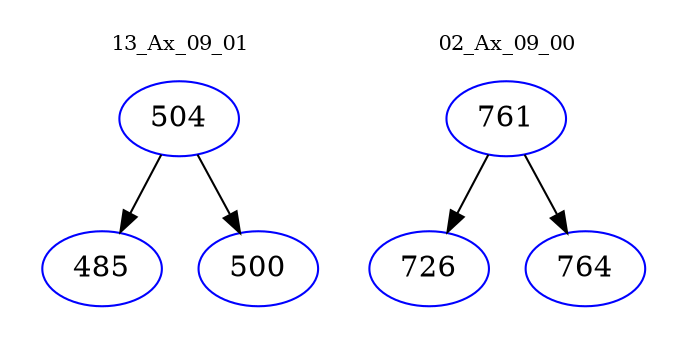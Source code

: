 digraph{
subgraph cluster_0 {
color = white
label = "13_Ax_09_01";
fontsize=10;
T0_504 [label="504", color="blue"]
T0_504 -> T0_485 [color="black"]
T0_485 [label="485", color="blue"]
T0_504 -> T0_500 [color="black"]
T0_500 [label="500", color="blue"]
}
subgraph cluster_1 {
color = white
label = "02_Ax_09_00";
fontsize=10;
T1_761 [label="761", color="blue"]
T1_761 -> T1_726 [color="black"]
T1_726 [label="726", color="blue"]
T1_761 -> T1_764 [color="black"]
T1_764 [label="764", color="blue"]
}
}
